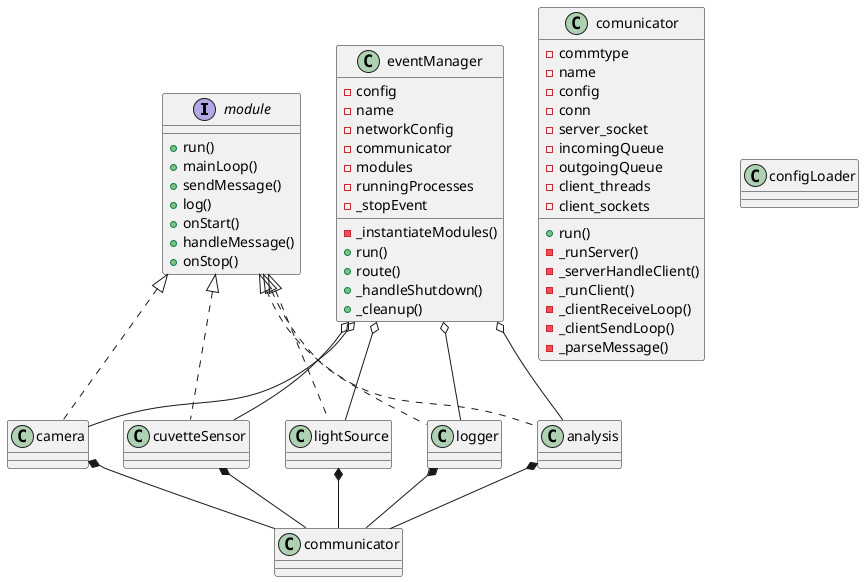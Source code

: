 @startuml Classes
interface module{
    + run()
    + mainLoop()
    + sendMessage()
    + log()
    + onStart()
    + handleMessage()
    + onStop()
}
class comunicator{
    - commtype
    - name
    - config
    - conn
    - server_socket
    - incomingQueue
    - outgoingQueue
    - client_threads
    - client_sockets
    + run()
    - _runServer()
    - _serverHandleClient()
    - _runClient()
    - _clientReceiveLoop()
    - _clientSendLoop()
    - _parseMessage()
}
class eventManager{
    - config
    - name
    - networkConfig
    - communicator
    - modules
    - runningProcesses
    - _stopEvent
    - _instantiateModules()
    + run()
    + route()
    + _handleShutdown()
    + _cleanup()
}
class analysis{}
class camera{}
class configLoader{}
class cuvetteSensor{}
class lightSource{}
class logger{}

module <|.. analysis
module <|.. camera
module <|.. cuvetteSensor
module <|.. lightSource
module <|.. logger

analysis      *-- communicator
camera        *-- communicator
cuvetteSensor *-- communicator
lightSource   *-- communicator
logger        *-- communicator

eventManager o-- analysis
eventManager o-- camera
eventManager o-- cuvetteSensor
eventManager o-- lightSource
eventManager o-- logger
@enduml